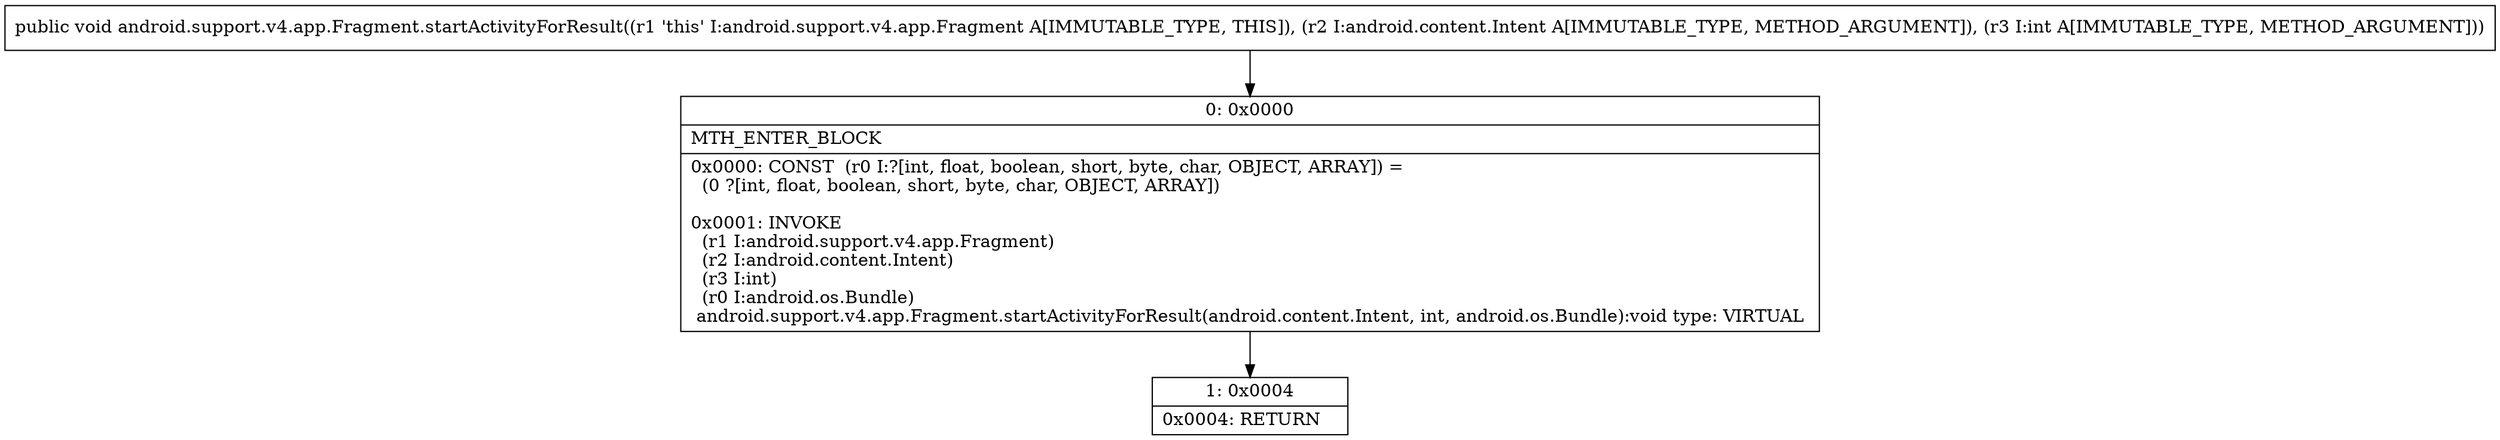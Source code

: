 digraph "CFG forandroid.support.v4.app.Fragment.startActivityForResult(Landroid\/content\/Intent;I)V" {
Node_0 [shape=record,label="{0\:\ 0x0000|MTH_ENTER_BLOCK\l|0x0000: CONST  (r0 I:?[int, float, boolean, short, byte, char, OBJECT, ARRAY]) = \l  (0 ?[int, float, boolean, short, byte, char, OBJECT, ARRAY])\l \l0x0001: INVOKE  \l  (r1 I:android.support.v4.app.Fragment)\l  (r2 I:android.content.Intent)\l  (r3 I:int)\l  (r0 I:android.os.Bundle)\l android.support.v4.app.Fragment.startActivityForResult(android.content.Intent, int, android.os.Bundle):void type: VIRTUAL \l}"];
Node_1 [shape=record,label="{1\:\ 0x0004|0x0004: RETURN   \l}"];
MethodNode[shape=record,label="{public void android.support.v4.app.Fragment.startActivityForResult((r1 'this' I:android.support.v4.app.Fragment A[IMMUTABLE_TYPE, THIS]), (r2 I:android.content.Intent A[IMMUTABLE_TYPE, METHOD_ARGUMENT]), (r3 I:int A[IMMUTABLE_TYPE, METHOD_ARGUMENT])) }"];
MethodNode -> Node_0;
Node_0 -> Node_1;
}

